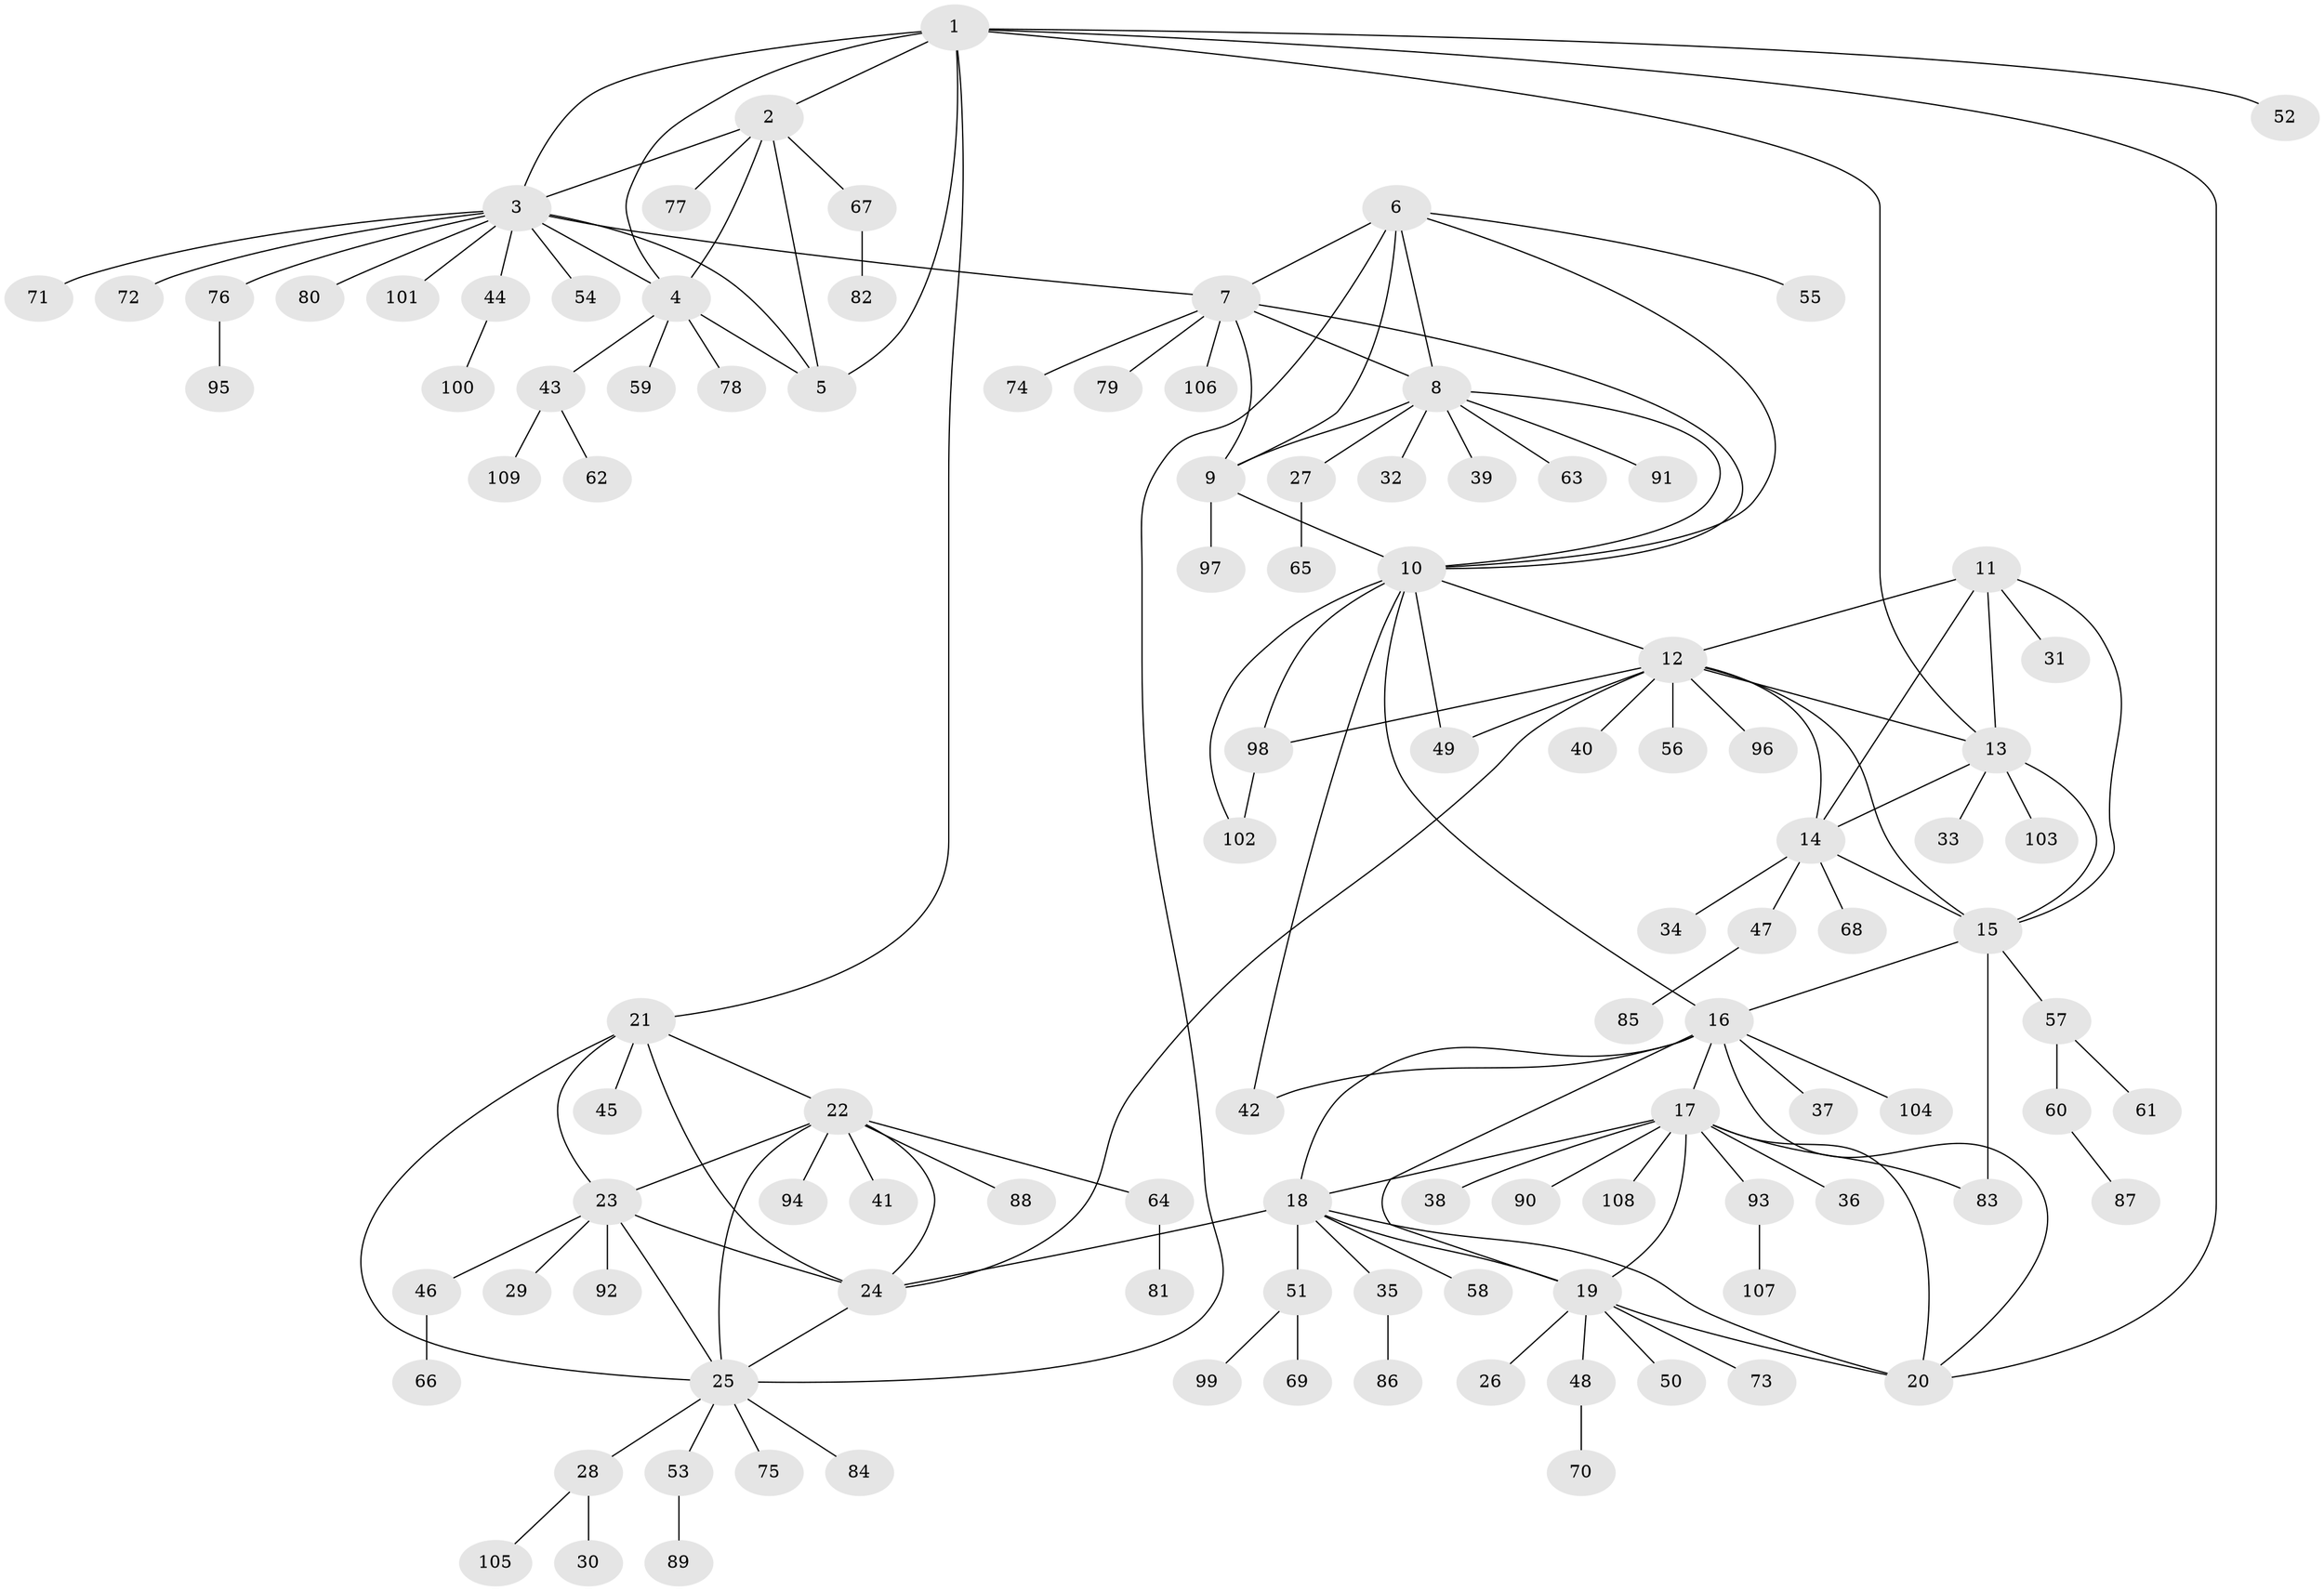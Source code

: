 // Generated by graph-tools (version 1.1) at 2025/11/02/27/25 16:11:34]
// undirected, 109 vertices, 149 edges
graph export_dot {
graph [start="1"]
  node [color=gray90,style=filled];
  1;
  2;
  3;
  4;
  5;
  6;
  7;
  8;
  9;
  10;
  11;
  12;
  13;
  14;
  15;
  16;
  17;
  18;
  19;
  20;
  21;
  22;
  23;
  24;
  25;
  26;
  27;
  28;
  29;
  30;
  31;
  32;
  33;
  34;
  35;
  36;
  37;
  38;
  39;
  40;
  41;
  42;
  43;
  44;
  45;
  46;
  47;
  48;
  49;
  50;
  51;
  52;
  53;
  54;
  55;
  56;
  57;
  58;
  59;
  60;
  61;
  62;
  63;
  64;
  65;
  66;
  67;
  68;
  69;
  70;
  71;
  72;
  73;
  74;
  75;
  76;
  77;
  78;
  79;
  80;
  81;
  82;
  83;
  84;
  85;
  86;
  87;
  88;
  89;
  90;
  91;
  92;
  93;
  94;
  95;
  96;
  97;
  98;
  99;
  100;
  101;
  102;
  103;
  104;
  105;
  106;
  107;
  108;
  109;
  1 -- 2;
  1 -- 3;
  1 -- 4;
  1 -- 5;
  1 -- 13;
  1 -- 20;
  1 -- 21;
  1 -- 52;
  2 -- 3;
  2 -- 4;
  2 -- 5;
  2 -- 67;
  2 -- 77;
  3 -- 4;
  3 -- 5;
  3 -- 7;
  3 -- 44;
  3 -- 54;
  3 -- 71;
  3 -- 72;
  3 -- 76;
  3 -- 80;
  3 -- 101;
  4 -- 5;
  4 -- 43;
  4 -- 59;
  4 -- 78;
  6 -- 7;
  6 -- 8;
  6 -- 9;
  6 -- 10;
  6 -- 25;
  6 -- 55;
  7 -- 8;
  7 -- 9;
  7 -- 10;
  7 -- 74;
  7 -- 79;
  7 -- 106;
  8 -- 9;
  8 -- 10;
  8 -- 27;
  8 -- 32;
  8 -- 39;
  8 -- 63;
  8 -- 91;
  9 -- 10;
  9 -- 97;
  10 -- 12;
  10 -- 16;
  10 -- 42;
  10 -- 49;
  10 -- 98;
  10 -- 102;
  11 -- 12;
  11 -- 13;
  11 -- 14;
  11 -- 15;
  11 -- 31;
  12 -- 13;
  12 -- 14;
  12 -- 15;
  12 -- 24;
  12 -- 40;
  12 -- 49;
  12 -- 56;
  12 -- 96;
  12 -- 98;
  13 -- 14;
  13 -- 15;
  13 -- 33;
  13 -- 103;
  14 -- 15;
  14 -- 34;
  14 -- 47;
  14 -- 68;
  15 -- 16;
  15 -- 57;
  15 -- 83;
  16 -- 17;
  16 -- 18;
  16 -- 19;
  16 -- 20;
  16 -- 37;
  16 -- 42;
  16 -- 104;
  17 -- 18;
  17 -- 19;
  17 -- 20;
  17 -- 36;
  17 -- 38;
  17 -- 83;
  17 -- 90;
  17 -- 93;
  17 -- 108;
  18 -- 19;
  18 -- 20;
  18 -- 24;
  18 -- 35;
  18 -- 51;
  18 -- 58;
  19 -- 20;
  19 -- 26;
  19 -- 48;
  19 -- 50;
  19 -- 73;
  21 -- 22;
  21 -- 23;
  21 -- 24;
  21 -- 25;
  21 -- 45;
  22 -- 23;
  22 -- 24;
  22 -- 25;
  22 -- 41;
  22 -- 64;
  22 -- 88;
  22 -- 94;
  23 -- 24;
  23 -- 25;
  23 -- 29;
  23 -- 46;
  23 -- 92;
  24 -- 25;
  25 -- 28;
  25 -- 53;
  25 -- 75;
  25 -- 84;
  27 -- 65;
  28 -- 30;
  28 -- 105;
  35 -- 86;
  43 -- 62;
  43 -- 109;
  44 -- 100;
  46 -- 66;
  47 -- 85;
  48 -- 70;
  51 -- 69;
  51 -- 99;
  53 -- 89;
  57 -- 60;
  57 -- 61;
  60 -- 87;
  64 -- 81;
  67 -- 82;
  76 -- 95;
  93 -- 107;
  98 -- 102;
}

